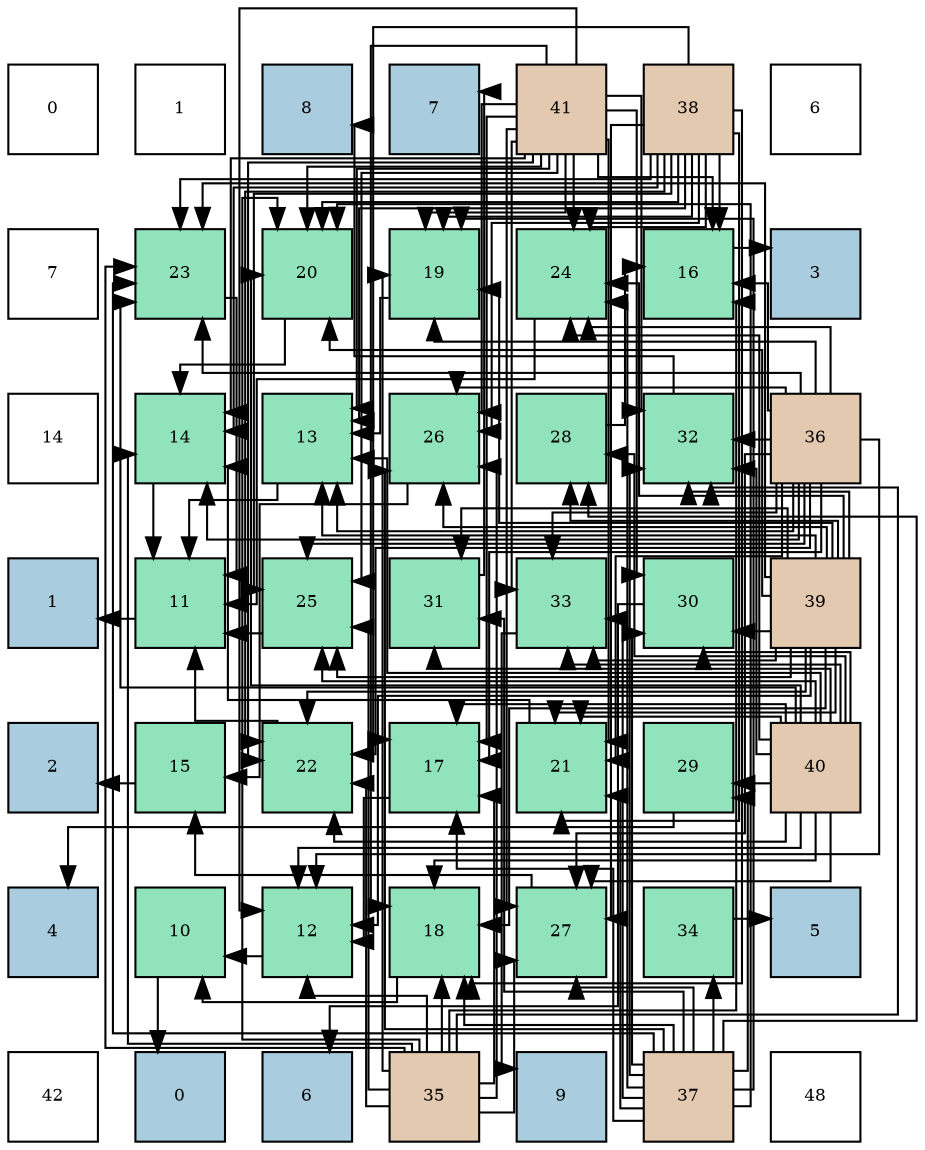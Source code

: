 digraph layout{
 rankdir=TB;
 splines=ortho;
 node [style=filled shape=square fixedsize=true width=0.6];
0[label="0", fontsize=8, fillcolor="#ffffff"];
1[label="1", fontsize=8, fillcolor="#ffffff"];
2[label="8", fontsize=8, fillcolor="#a9ccde"];
3[label="7", fontsize=8, fillcolor="#a9ccde"];
4[label="41", fontsize=8, fillcolor="#e3c9af"];
5[label="38", fontsize=8, fillcolor="#e3c9af"];
6[label="6", fontsize=8, fillcolor="#ffffff"];
7[label="7", fontsize=8, fillcolor="#ffffff"];
8[label="23", fontsize=8, fillcolor="#91e3bb"];
9[label="20", fontsize=8, fillcolor="#91e3bb"];
10[label="19", fontsize=8, fillcolor="#91e3bb"];
11[label="24", fontsize=8, fillcolor="#91e3bb"];
12[label="16", fontsize=8, fillcolor="#91e3bb"];
13[label="3", fontsize=8, fillcolor="#a9ccde"];
14[label="14", fontsize=8, fillcolor="#ffffff"];
15[label="14", fontsize=8, fillcolor="#91e3bb"];
16[label="13", fontsize=8, fillcolor="#91e3bb"];
17[label="26", fontsize=8, fillcolor="#91e3bb"];
18[label="28", fontsize=8, fillcolor="#91e3bb"];
19[label="32", fontsize=8, fillcolor="#91e3bb"];
20[label="36", fontsize=8, fillcolor="#e3c9af"];
21[label="1", fontsize=8, fillcolor="#a9ccde"];
22[label="11", fontsize=8, fillcolor="#91e3bb"];
23[label="25", fontsize=8, fillcolor="#91e3bb"];
24[label="31", fontsize=8, fillcolor="#91e3bb"];
25[label="33", fontsize=8, fillcolor="#91e3bb"];
26[label="30", fontsize=8, fillcolor="#91e3bb"];
27[label="39", fontsize=8, fillcolor="#e3c9af"];
28[label="2", fontsize=8, fillcolor="#a9ccde"];
29[label="15", fontsize=8, fillcolor="#91e3bb"];
30[label="22", fontsize=8, fillcolor="#91e3bb"];
31[label="17", fontsize=8, fillcolor="#91e3bb"];
32[label="21", fontsize=8, fillcolor="#91e3bb"];
33[label="29", fontsize=8, fillcolor="#91e3bb"];
34[label="40", fontsize=8, fillcolor="#e3c9af"];
35[label="4", fontsize=8, fillcolor="#a9ccde"];
36[label="10", fontsize=8, fillcolor="#91e3bb"];
37[label="12", fontsize=8, fillcolor="#91e3bb"];
38[label="18", fontsize=8, fillcolor="#91e3bb"];
39[label="27", fontsize=8, fillcolor="#91e3bb"];
40[label="34", fontsize=8, fillcolor="#91e3bb"];
41[label="5", fontsize=8, fillcolor="#a9ccde"];
42[label="42", fontsize=8, fillcolor="#ffffff"];
43[label="0", fontsize=8, fillcolor="#a9ccde"];
44[label="6", fontsize=8, fillcolor="#a9ccde"];
45[label="35", fontsize=8, fillcolor="#e3c9af"];
46[label="9", fontsize=8, fillcolor="#a9ccde"];
47[label="37", fontsize=8, fillcolor="#e3c9af"];
48[label="48", fontsize=8, fillcolor="#ffffff"];
edge [constraint=false, style=vis];36 -> 43;
22 -> 21;
37 -> 36;
16 -> 22;
15 -> 22;
29 -> 28;
12 -> 13;
31 -> 37;
38 -> 36;
10 -> 16;
9 -> 15;
32 -> 15;
30 -> 22;
8 -> 22;
11 -> 22;
23 -> 22;
17 -> 29;
39 -> 29;
18 -> 12;
33 -> 35;
26 -> 44;
24 -> 3;
19 -> 2;
25 -> 46;
40 -> 41;
45 -> 37;
45 -> 15;
45 -> 12;
45 -> 31;
45 -> 38;
45 -> 10;
45 -> 9;
45 -> 30;
45 -> 8;
45 -> 23;
45 -> 17;
45 -> 39;
45 -> 19;
20 -> 37;
20 -> 16;
20 -> 15;
20 -> 12;
20 -> 31;
20 -> 10;
20 -> 32;
20 -> 30;
20 -> 8;
20 -> 11;
20 -> 23;
20 -> 17;
20 -> 39;
20 -> 19;
20 -> 25;
47 -> 31;
47 -> 38;
47 -> 10;
47 -> 9;
47 -> 32;
47 -> 8;
47 -> 11;
47 -> 17;
47 -> 39;
47 -> 18;
47 -> 33;
47 -> 26;
47 -> 24;
47 -> 19;
47 -> 25;
47 -> 40;
5 -> 16;
5 -> 15;
5 -> 12;
5 -> 31;
5 -> 38;
5 -> 10;
5 -> 9;
5 -> 32;
5 -> 30;
5 -> 8;
5 -> 11;
5 -> 23;
5 -> 17;
5 -> 39;
27 -> 37;
27 -> 16;
27 -> 38;
27 -> 10;
27 -> 9;
27 -> 32;
27 -> 30;
27 -> 8;
27 -> 11;
27 -> 23;
27 -> 17;
27 -> 18;
27 -> 26;
27 -> 24;
27 -> 19;
27 -> 25;
34 -> 37;
34 -> 16;
34 -> 31;
34 -> 38;
34 -> 9;
34 -> 32;
34 -> 30;
34 -> 8;
34 -> 11;
34 -> 23;
34 -> 39;
34 -> 18;
34 -> 33;
34 -> 26;
34 -> 24;
34 -> 19;
34 -> 25;
4 -> 37;
4 -> 16;
4 -> 15;
4 -> 12;
4 -> 31;
4 -> 38;
4 -> 10;
4 -> 9;
4 -> 32;
4 -> 30;
4 -> 11;
4 -> 23;
4 -> 17;
4 -> 39;
4 -> 26;
4 -> 19;
4 -> 25;
edge [constraint=true, style=invis];
0 -> 7 -> 14 -> 21 -> 28 -> 35 -> 42;
1 -> 8 -> 15 -> 22 -> 29 -> 36 -> 43;
2 -> 9 -> 16 -> 23 -> 30 -> 37 -> 44;
3 -> 10 -> 17 -> 24 -> 31 -> 38 -> 45;
4 -> 11 -> 18 -> 25 -> 32 -> 39 -> 46;
5 -> 12 -> 19 -> 26 -> 33 -> 40 -> 47;
6 -> 13 -> 20 -> 27 -> 34 -> 41 -> 48;
rank = same {0 -> 1 -> 2 -> 3 -> 4 -> 5 -> 6};
rank = same {7 -> 8 -> 9 -> 10 -> 11 -> 12 -> 13};
rank = same {14 -> 15 -> 16 -> 17 -> 18 -> 19 -> 20};
rank = same {21 -> 22 -> 23 -> 24 -> 25 -> 26 -> 27};
rank = same {28 -> 29 -> 30 -> 31 -> 32 -> 33 -> 34};
rank = same {35 -> 36 -> 37 -> 38 -> 39 -> 40 -> 41};
rank = same {42 -> 43 -> 44 -> 45 -> 46 -> 47 -> 48};
}
